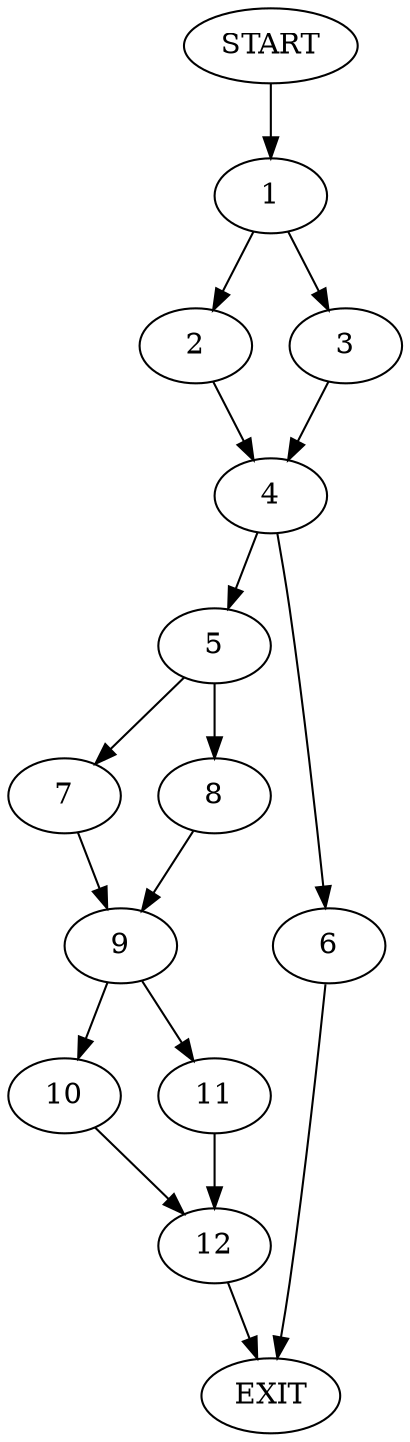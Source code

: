 digraph {
0 [label="START"]
13 [label="EXIT"]
0 -> 1
1 -> 2
1 -> 3
2 -> 4
3 -> 4
4 -> 5
4 -> 6
6 -> 13
5 -> 7
5 -> 8
8 -> 9
7 -> 9
9 -> 10
9 -> 11
11 -> 12
10 -> 12
12 -> 13
}
